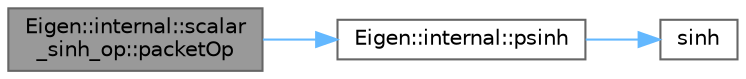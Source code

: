 digraph "Eigen::internal::scalar_sinh_op::packetOp"
{
 // LATEX_PDF_SIZE
  bgcolor="transparent";
  edge [fontname=Helvetica,fontsize=10,labelfontname=Helvetica,labelfontsize=10];
  node [fontname=Helvetica,fontsize=10,shape=box,height=0.2,width=0.4];
  rankdir="LR";
  Node1 [id="Node000001",label="Eigen::internal::scalar\l_sinh_op::packetOp",height=0.2,width=0.4,color="gray40", fillcolor="grey60", style="filled", fontcolor="black",tooltip=" "];
  Node1 -> Node2 [id="edge1_Node000001_Node000002",color="steelblue1",style="solid",tooltip=" "];
  Node2 [id="Node000002",label="Eigen::internal::psinh",height=0.2,width=0.4,color="grey40", fillcolor="white", style="filled",URL="$namespace_eigen_1_1internal.html#ac935e0dedebb638e45e9c6f762bfea78",tooltip=" "];
  Node2 -> Node3 [id="edge2_Node000002_Node000003",color="steelblue1",style="solid",tooltip=" "];
  Node3 [id="Node000003",label="sinh",height=0.2,width=0.4,color="grey40", fillcolor="white", style="filled",URL="$_array_cwise_unary_ops_8h.html#a2a79b4dc952416cf485d5f84af4c798e",tooltip=" "];
}
